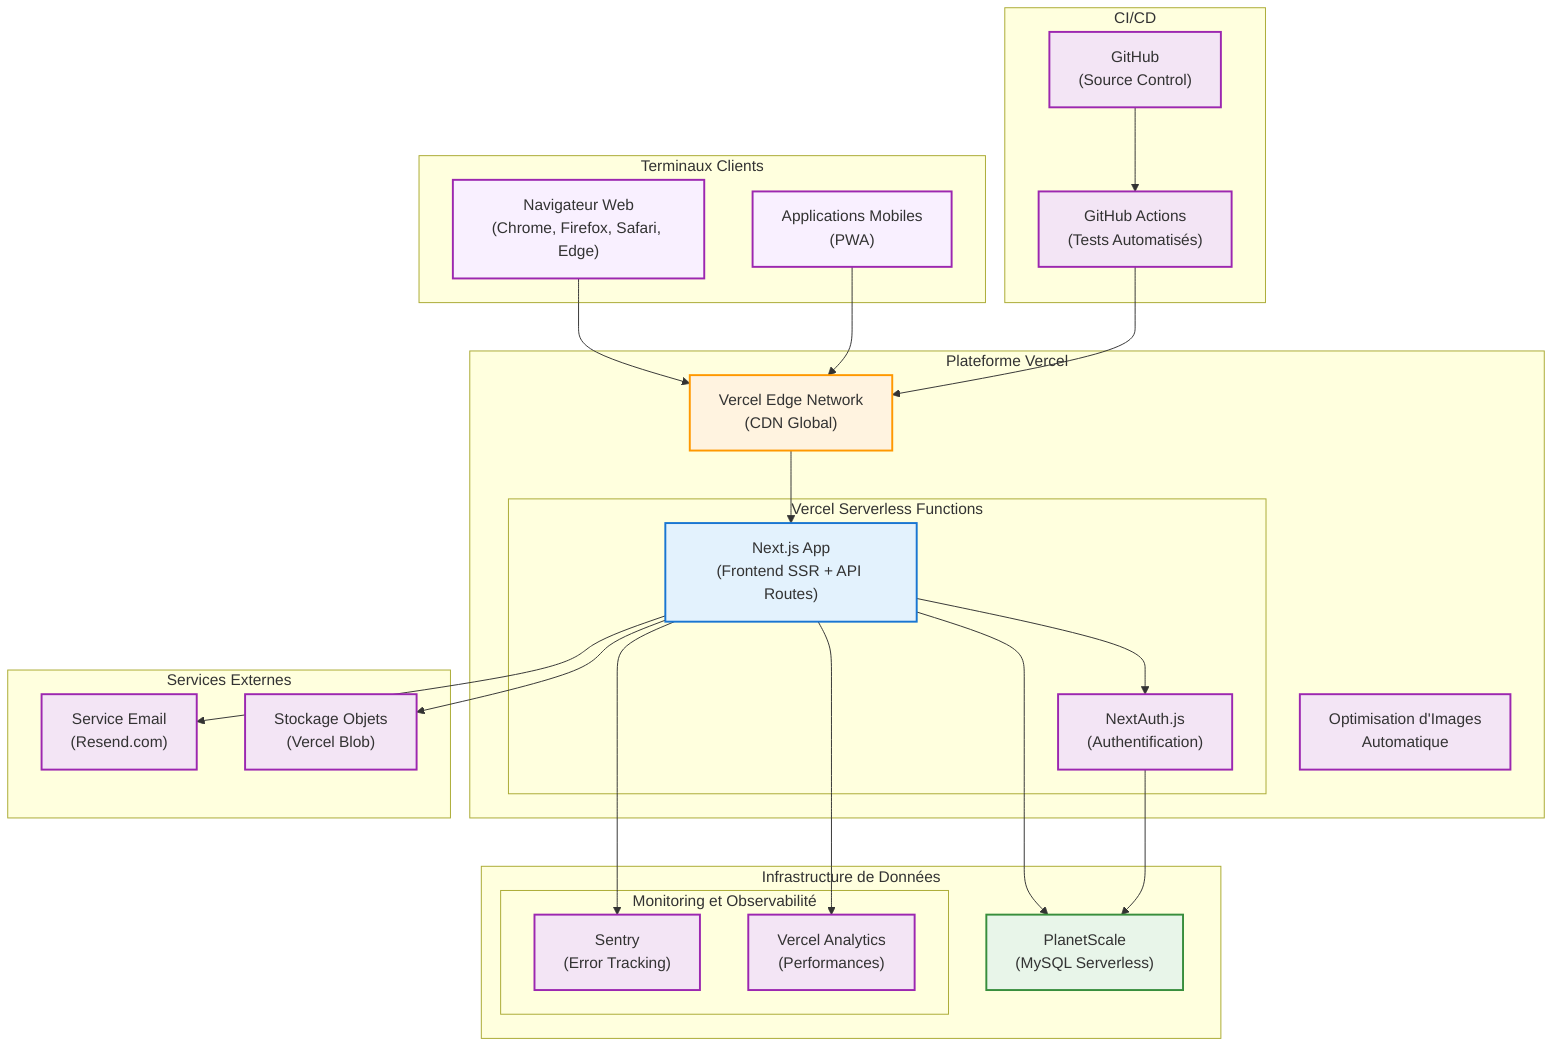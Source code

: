 flowchart TB
    %% Styles
    classDef client fill:#f9f0ff,stroke:#9c27b0,stroke-width:2px
    classDef server fill:#e3f2fd,stroke:#1976d2,stroke-width:2px
    classDef database fill:#e8f5e9,stroke:#388e3c,stroke-width:2px
    classDef cdn fill:#fff3e0,stroke:#ff9800,stroke-width:2px
    classDef service fill:#f3e5f5,stroke:#9c27b0,stroke-width:2px

    %% Appareils clients
    subgraph "Terminaux Clients"
        Browser["Navigateur Web\n(Chrome, Firefox, Safari, Edge)"]:::client
        Mobile["Applications Mobiles\n(PWA)"]:::client
    end

    %% Infrastructure Vercel
    subgraph "Plateforme Vercel"
        VercelEdge["Vercel Edge Network\n(CDN Global)"]:::cdn
        
        subgraph "Vercel Serverless Functions"
            NextJSApp["Next.js App\n(Frontend SSR + API Routes)"]:::server
            NextAuth["NextAuth.js\n(Authentification)"]:::service
        end
        
        ImageOptimization["Optimisation d'Images\nAutomatique"]:::service
    end

    %% Base de données
    subgraph "Infrastructure de Données"
        PlanetScale["PlanetScale\n(MySQL Serverless)"]:::database
        
        subgraph "Monitoring et Observabilité"
            Sentry["Sentry\n(Error Tracking)"]:::service
            VercelAnalytics["Vercel Analytics\n(Performances)"]:::service
        end
    end

    %% Services externes
    subgraph "Services Externes"
        EmailService["Service Email\n(Resend.com)"]:::service
        BlobStorage["Stockage Objets\n(Vercel Blob)"]:::service
    end
    
    %% CI/CD Pipeline
    subgraph "CI/CD"
        GitHub["GitHub\n(Source Control)"]:::service
        GitHubActions["GitHub Actions\n(Tests Automatisés)"]:::service
    end
    
    %% Relations
    Browser --> VercelEdge
    Mobile --> VercelEdge
    
    VercelEdge --> NextJSApp
    NextJSApp --> NextAuth
    NextJSApp --> PlanetScale
    NextAuth --> PlanetScale
    
    NextJSApp --> EmailService
    NextJSApp --> BlobStorage
    
    NextJSApp --> Sentry
    NextJSApp --> VercelAnalytics
    
    GitHub --> GitHubActions
    GitHubActions --> VercelEdge